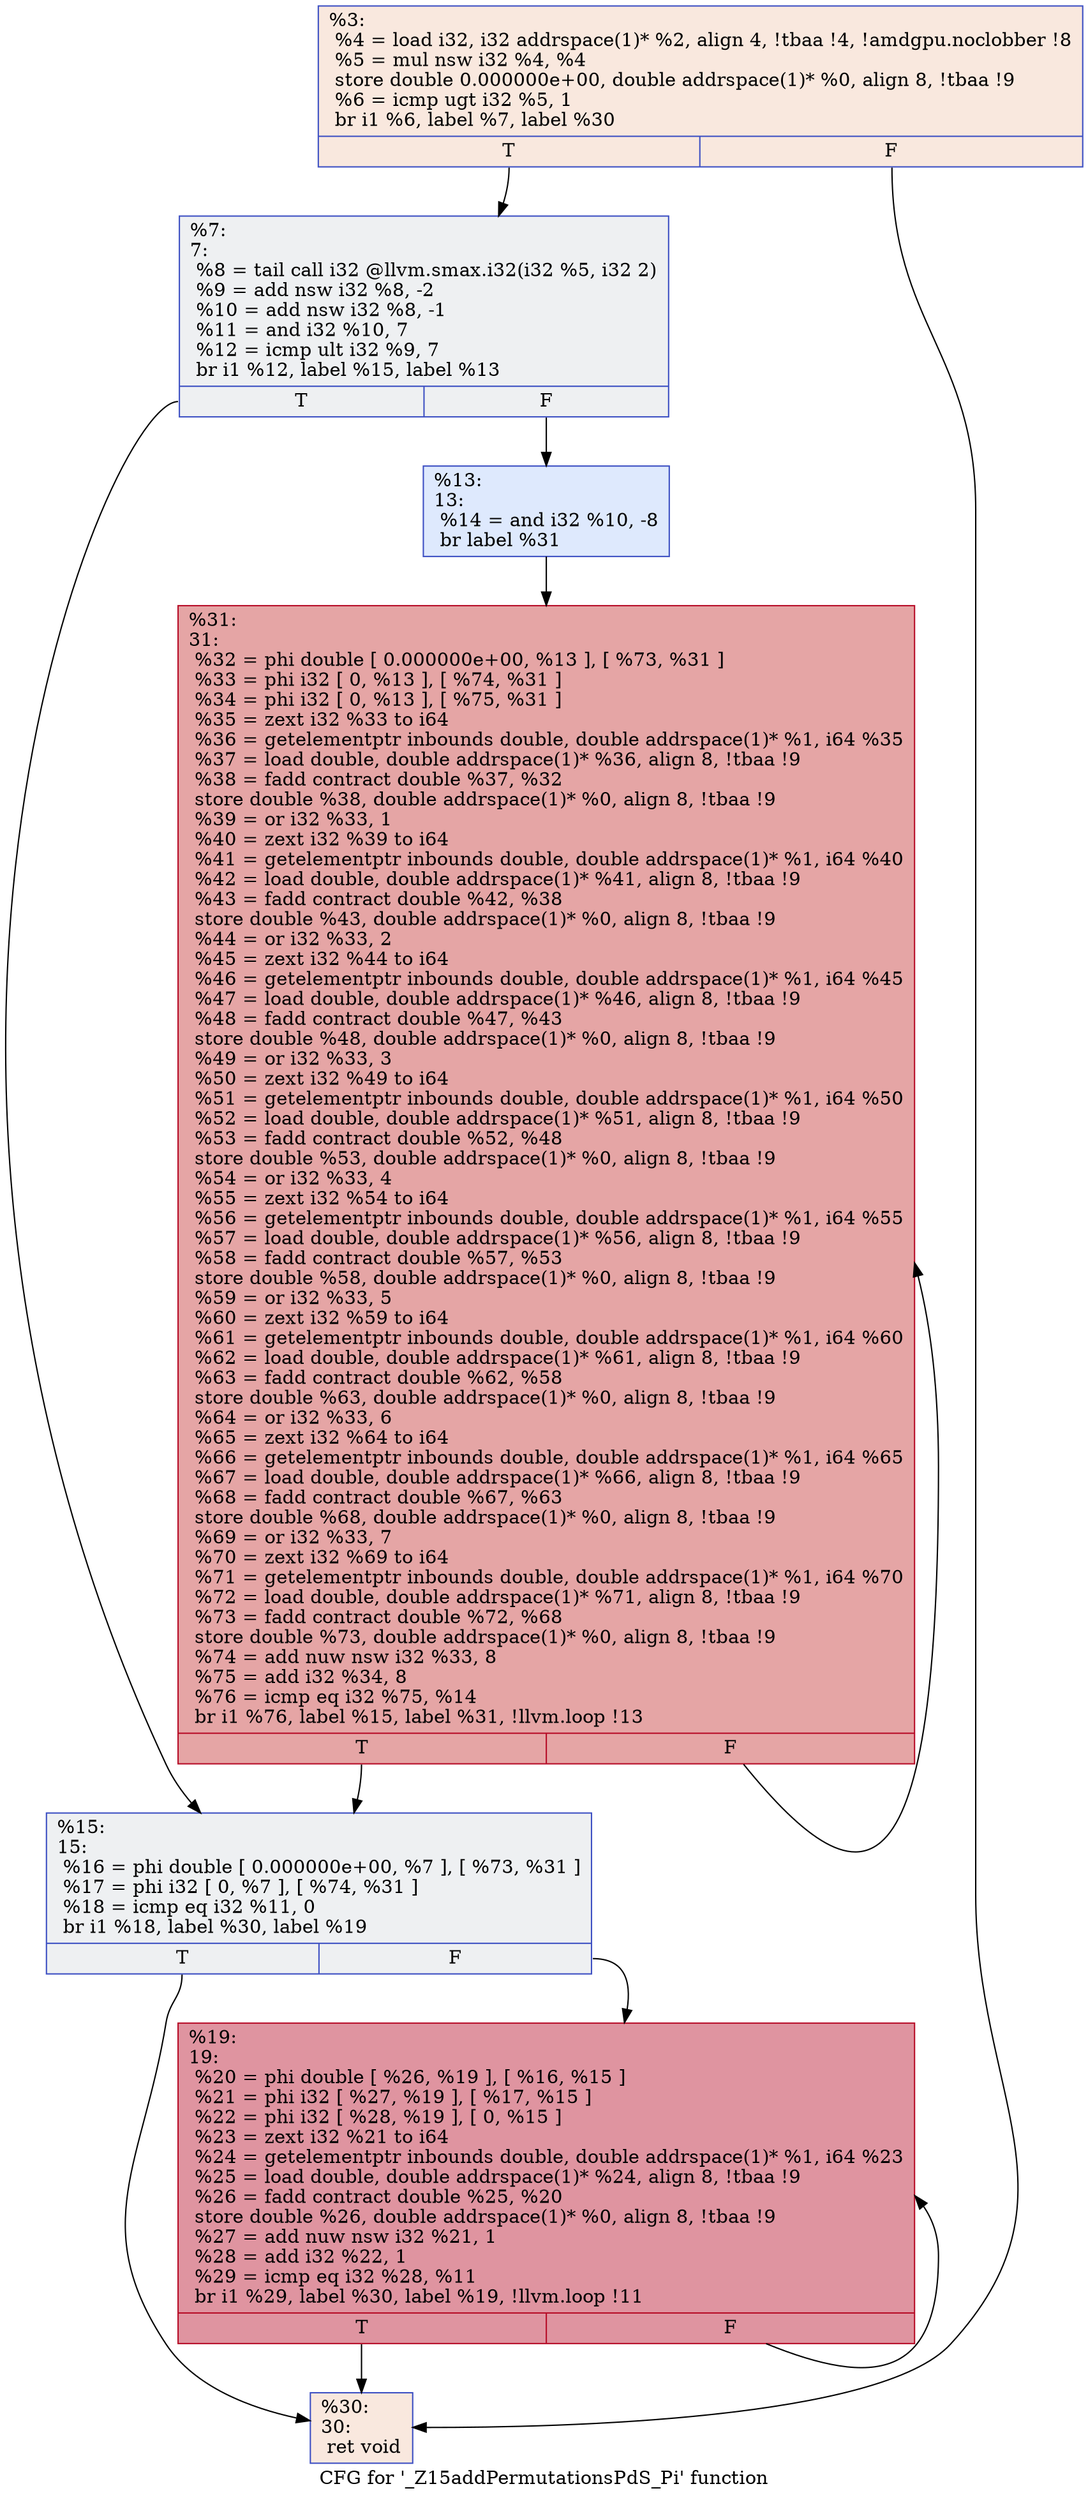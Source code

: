 digraph "CFG for '_Z15addPermutationsPdS_Pi' function" {
	label="CFG for '_Z15addPermutationsPdS_Pi' function";

	Node0x5333b90 [shape=record,color="#3d50c3ff", style=filled, fillcolor="#f2cab570",label="{%3:\l  %4 = load i32, i32 addrspace(1)* %2, align 4, !tbaa !4, !amdgpu.noclobber !8\l  %5 = mul nsw i32 %4, %4\l  store double 0.000000e+00, double addrspace(1)* %0, align 8, !tbaa !9\l  %6 = icmp ugt i32 %5, 1\l  br i1 %6, label %7, label %30\l|{<s0>T|<s1>F}}"];
	Node0x5333b90:s0 -> Node0x5335cb0;
	Node0x5333b90:s1 -> Node0x5335d40;
	Node0x5335cb0 [shape=record,color="#3d50c3ff", style=filled, fillcolor="#d9dce170",label="{%7:\l7:                                                \l  %8 = tail call i32 @llvm.smax.i32(i32 %5, i32 2)\l  %9 = add nsw i32 %8, -2\l  %10 = add nsw i32 %8, -1\l  %11 = and i32 %10, 7\l  %12 = icmp ult i32 %9, 7\l  br i1 %12, label %15, label %13\l|{<s0>T|<s1>F}}"];
	Node0x5335cb0:s0 -> Node0x5334910;
	Node0x5335cb0:s1 -> Node0x5336420;
	Node0x5336420 [shape=record,color="#3d50c3ff", style=filled, fillcolor="#b5cdfa70",label="{%13:\l13:                                               \l  %14 = and i32 %10, -8\l  br label %31\l}"];
	Node0x5336420 -> Node0x5336620;
	Node0x5334910 [shape=record,color="#3d50c3ff", style=filled, fillcolor="#d9dce170",label="{%15:\l15:                                               \l  %16 = phi double [ 0.000000e+00, %7 ], [ %73, %31 ]\l  %17 = phi i32 [ 0, %7 ], [ %74, %31 ]\l  %18 = icmp eq i32 %11, 0\l  br i1 %18, label %30, label %19\l|{<s0>T|<s1>F}}"];
	Node0x5334910:s0 -> Node0x5335d40;
	Node0x5334910:s1 -> Node0x5336a50;
	Node0x5336a50 [shape=record,color="#b70d28ff", style=filled, fillcolor="#b70d2870",label="{%19:\l19:                                               \l  %20 = phi double [ %26, %19 ], [ %16, %15 ]\l  %21 = phi i32 [ %27, %19 ], [ %17, %15 ]\l  %22 = phi i32 [ %28, %19 ], [ 0, %15 ]\l  %23 = zext i32 %21 to i64\l  %24 = getelementptr inbounds double, double addrspace(1)* %1, i64 %23\l  %25 = load double, double addrspace(1)* %24, align 8, !tbaa !9\l  %26 = fadd contract double %25, %20\l  store double %26, double addrspace(1)* %0, align 8, !tbaa !9\l  %27 = add nuw nsw i32 %21, 1\l  %28 = add i32 %22, 1\l  %29 = icmp eq i32 %28, %11\l  br i1 %29, label %30, label %19, !llvm.loop !11\l|{<s0>T|<s1>F}}"];
	Node0x5336a50:s0 -> Node0x5335d40;
	Node0x5336a50:s1 -> Node0x5336a50;
	Node0x5335d40 [shape=record,color="#3d50c3ff", style=filled, fillcolor="#f2cab570",label="{%30:\l30:                                               \l  ret void\l}"];
	Node0x5336620 [shape=record,color="#b70d28ff", style=filled, fillcolor="#c5333470",label="{%31:\l31:                                               \l  %32 = phi double [ 0.000000e+00, %13 ], [ %73, %31 ]\l  %33 = phi i32 [ 0, %13 ], [ %74, %31 ]\l  %34 = phi i32 [ 0, %13 ], [ %75, %31 ]\l  %35 = zext i32 %33 to i64\l  %36 = getelementptr inbounds double, double addrspace(1)* %1, i64 %35\l  %37 = load double, double addrspace(1)* %36, align 8, !tbaa !9\l  %38 = fadd contract double %37, %32\l  store double %38, double addrspace(1)* %0, align 8, !tbaa !9\l  %39 = or i32 %33, 1\l  %40 = zext i32 %39 to i64\l  %41 = getelementptr inbounds double, double addrspace(1)* %1, i64 %40\l  %42 = load double, double addrspace(1)* %41, align 8, !tbaa !9\l  %43 = fadd contract double %42, %38\l  store double %43, double addrspace(1)* %0, align 8, !tbaa !9\l  %44 = or i32 %33, 2\l  %45 = zext i32 %44 to i64\l  %46 = getelementptr inbounds double, double addrspace(1)* %1, i64 %45\l  %47 = load double, double addrspace(1)* %46, align 8, !tbaa !9\l  %48 = fadd contract double %47, %43\l  store double %48, double addrspace(1)* %0, align 8, !tbaa !9\l  %49 = or i32 %33, 3\l  %50 = zext i32 %49 to i64\l  %51 = getelementptr inbounds double, double addrspace(1)* %1, i64 %50\l  %52 = load double, double addrspace(1)* %51, align 8, !tbaa !9\l  %53 = fadd contract double %52, %48\l  store double %53, double addrspace(1)* %0, align 8, !tbaa !9\l  %54 = or i32 %33, 4\l  %55 = zext i32 %54 to i64\l  %56 = getelementptr inbounds double, double addrspace(1)* %1, i64 %55\l  %57 = load double, double addrspace(1)* %56, align 8, !tbaa !9\l  %58 = fadd contract double %57, %53\l  store double %58, double addrspace(1)* %0, align 8, !tbaa !9\l  %59 = or i32 %33, 5\l  %60 = zext i32 %59 to i64\l  %61 = getelementptr inbounds double, double addrspace(1)* %1, i64 %60\l  %62 = load double, double addrspace(1)* %61, align 8, !tbaa !9\l  %63 = fadd contract double %62, %58\l  store double %63, double addrspace(1)* %0, align 8, !tbaa !9\l  %64 = or i32 %33, 6\l  %65 = zext i32 %64 to i64\l  %66 = getelementptr inbounds double, double addrspace(1)* %1, i64 %65\l  %67 = load double, double addrspace(1)* %66, align 8, !tbaa !9\l  %68 = fadd contract double %67, %63\l  store double %68, double addrspace(1)* %0, align 8, !tbaa !9\l  %69 = or i32 %33, 7\l  %70 = zext i32 %69 to i64\l  %71 = getelementptr inbounds double, double addrspace(1)* %1, i64 %70\l  %72 = load double, double addrspace(1)* %71, align 8, !tbaa !9\l  %73 = fadd contract double %72, %68\l  store double %73, double addrspace(1)* %0, align 8, !tbaa !9\l  %74 = add nuw nsw i32 %33, 8\l  %75 = add i32 %34, 8\l  %76 = icmp eq i32 %75, %14\l  br i1 %76, label %15, label %31, !llvm.loop !13\l|{<s0>T|<s1>F}}"];
	Node0x5336620:s0 -> Node0x5334910;
	Node0x5336620:s1 -> Node0x5336620;
}
